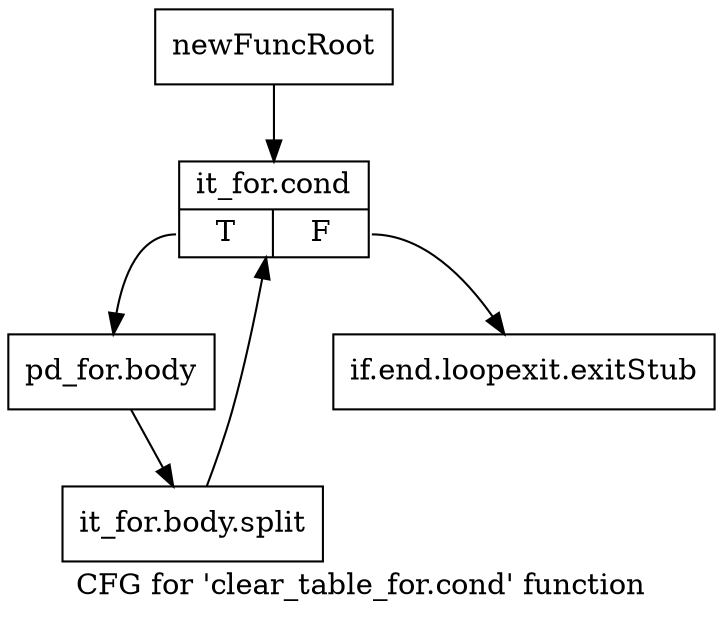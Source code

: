 digraph "CFG for 'clear_table_for.cond' function" {
	label="CFG for 'clear_table_for.cond' function";

	Node0xaa0c9d0 [shape=record,label="{newFuncRoot}"];
	Node0xaa0c9d0 -> Node0xaa0ca70;
	Node0xaa0ca20 [shape=record,label="{if.end.loopexit.exitStub}"];
	Node0xaa0ca70 [shape=record,label="{it_for.cond|{<s0>T|<s1>F}}"];
	Node0xaa0ca70:s0 -> Node0xaa0cac0;
	Node0xaa0ca70:s1 -> Node0xaa0ca20;
	Node0xaa0cac0 [shape=record,label="{pd_for.body}"];
	Node0xaa0cac0 -> Node0xf2547d0;
	Node0xf2547d0 [shape=record,label="{it_for.body.split}"];
	Node0xf2547d0 -> Node0xaa0ca70;
}
